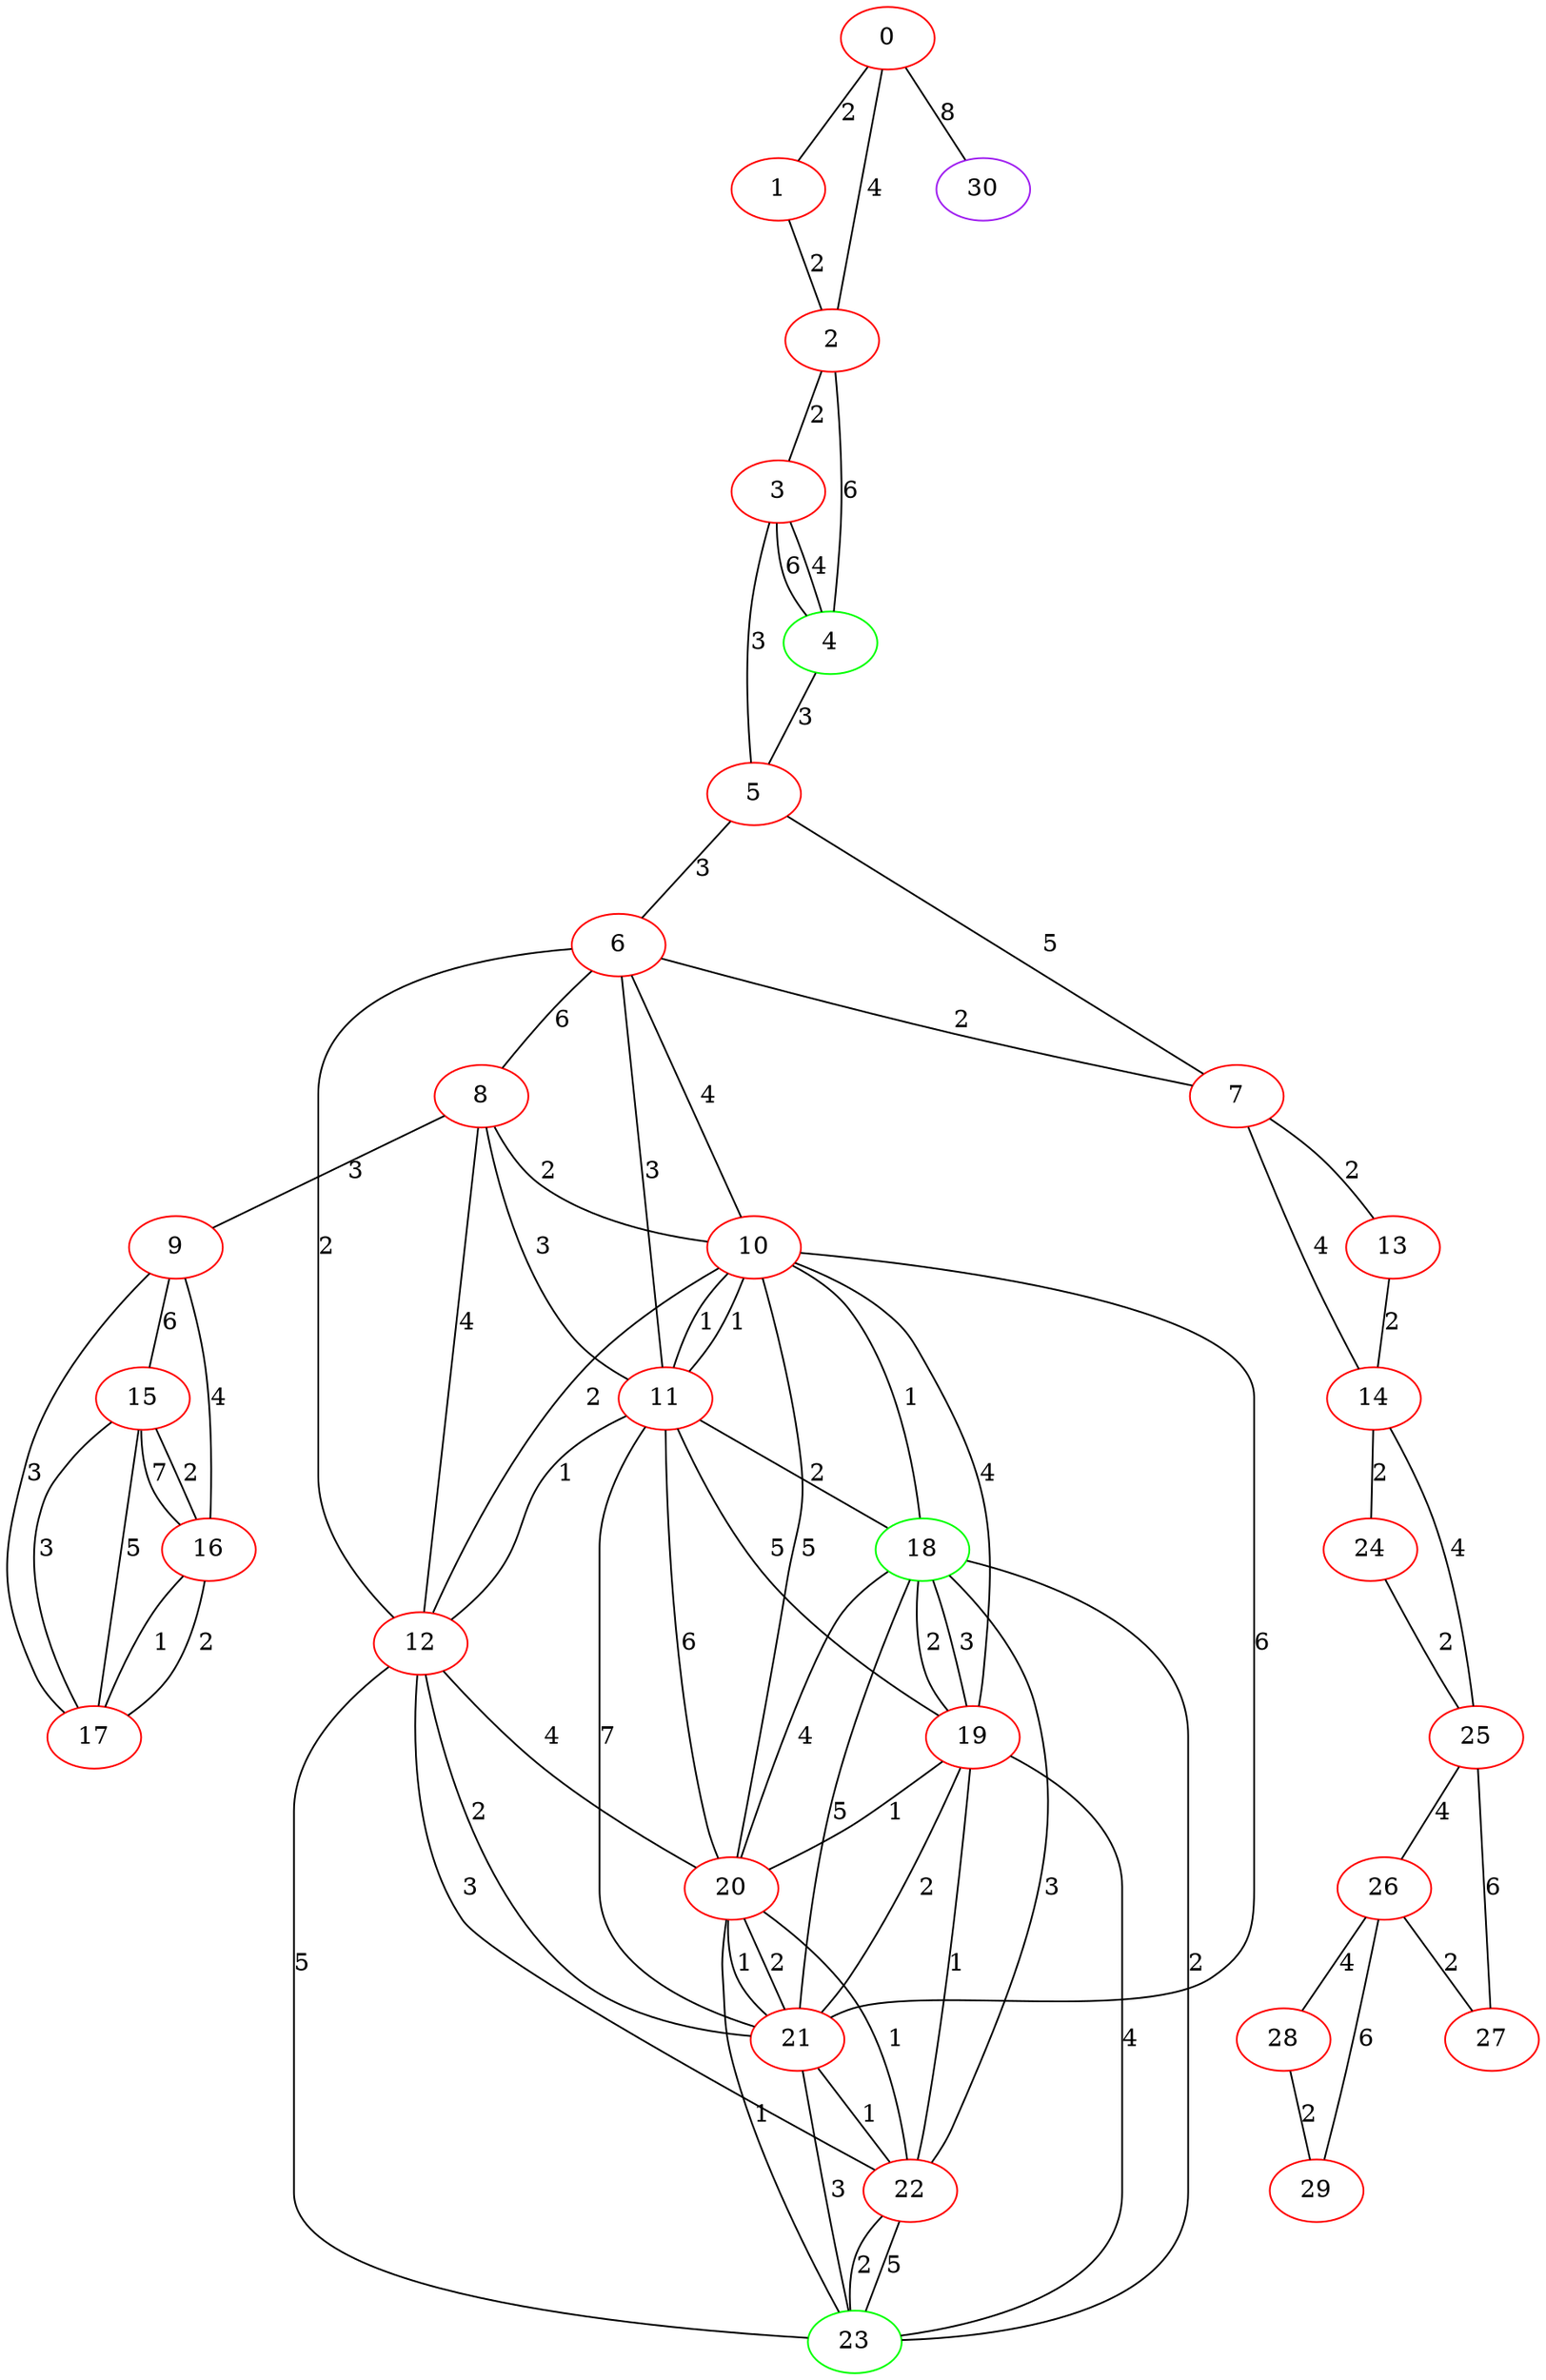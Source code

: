 graph "" {
0 [color=red, weight=1];
1 [color=red, weight=1];
2 [color=red, weight=1];
3 [color=red, weight=1];
4 [color=green, weight=2];
5 [color=red, weight=1];
6 [color=red, weight=1];
7 [color=red, weight=1];
8 [color=red, weight=1];
9 [color=red, weight=1];
10 [color=red, weight=1];
11 [color=red, weight=1];
12 [color=red, weight=1];
13 [color=red, weight=1];
14 [color=red, weight=1];
15 [color=red, weight=1];
16 [color=red, weight=1];
17 [color=red, weight=1];
18 [color=green, weight=2];
19 [color=red, weight=1];
20 [color=red, weight=1];
21 [color=red, weight=1];
22 [color=red, weight=1];
23 [color=green, weight=2];
24 [color=red, weight=1];
25 [color=red, weight=1];
26 [color=red, weight=1];
27 [color=red, weight=1];
28 [color=red, weight=1];
29 [color=red, weight=1];
30 [color=purple, weight=4];
0 -- 1  [key=0, label=2];
0 -- 2  [key=0, label=4];
0 -- 30  [key=0, label=8];
1 -- 2  [key=0, label=2];
2 -- 3  [key=0, label=2];
2 -- 4  [key=0, label=6];
3 -- 4  [key=0, label=6];
3 -- 4  [key=1, label=4];
3 -- 5  [key=0, label=3];
4 -- 5  [key=0, label=3];
5 -- 6  [key=0, label=3];
5 -- 7  [key=0, label=5];
6 -- 7  [key=0, label=2];
6 -- 8  [key=0, label=6];
6 -- 10  [key=0, label=4];
6 -- 11  [key=0, label=3];
6 -- 12  [key=0, label=2];
7 -- 13  [key=0, label=2];
7 -- 14  [key=0, label=4];
8 -- 9  [key=0, label=3];
8 -- 10  [key=0, label=2];
8 -- 11  [key=0, label=3];
8 -- 12  [key=0, label=4];
9 -- 16  [key=0, label=4];
9 -- 17  [key=0, label=3];
9 -- 15  [key=0, label=6];
10 -- 11  [key=0, label=1];
10 -- 11  [key=1, label=1];
10 -- 12  [key=0, label=2];
10 -- 18  [key=0, label=1];
10 -- 19  [key=0, label=4];
10 -- 20  [key=0, label=5];
10 -- 21  [key=0, label=6];
11 -- 12  [key=0, label=1];
11 -- 18  [key=0, label=2];
11 -- 19  [key=0, label=5];
11 -- 20  [key=0, label=6];
11 -- 21  [key=0, label=7];
12 -- 20  [key=0, label=4];
12 -- 21  [key=0, label=2];
12 -- 22  [key=0, label=3];
12 -- 23  [key=0, label=5];
13 -- 14  [key=0, label=2];
14 -- 24  [key=0, label=2];
14 -- 25  [key=0, label=4];
15 -- 16  [key=0, label=2];
15 -- 16  [key=1, label=7];
15 -- 17  [key=0, label=3];
15 -- 17  [key=1, label=5];
16 -- 17  [key=0, label=1];
16 -- 17  [key=1, label=2];
18 -- 19  [key=0, label=2];
18 -- 19  [key=1, label=3];
18 -- 20  [key=0, label=4];
18 -- 21  [key=0, label=5];
18 -- 22  [key=0, label=3];
18 -- 23  [key=0, label=2];
19 -- 20  [key=0, label=1];
19 -- 21  [key=0, label=2];
19 -- 22  [key=0, label=1];
19 -- 23  [key=0, label=4];
20 -- 21  [key=0, label=2];
20 -- 21  [key=1, label=1];
20 -- 22  [key=0, label=1];
20 -- 23  [key=0, label=1];
21 -- 22  [key=0, label=1];
21 -- 23  [key=0, label=3];
22 -- 23  [key=0, label=5];
22 -- 23  [key=1, label=2];
24 -- 25  [key=0, label=2];
25 -- 26  [key=0, label=4];
25 -- 27  [key=0, label=6];
26 -- 27  [key=0, label=2];
26 -- 28  [key=0, label=4];
26 -- 29  [key=0, label=6];
28 -- 29  [key=0, label=2];
}
